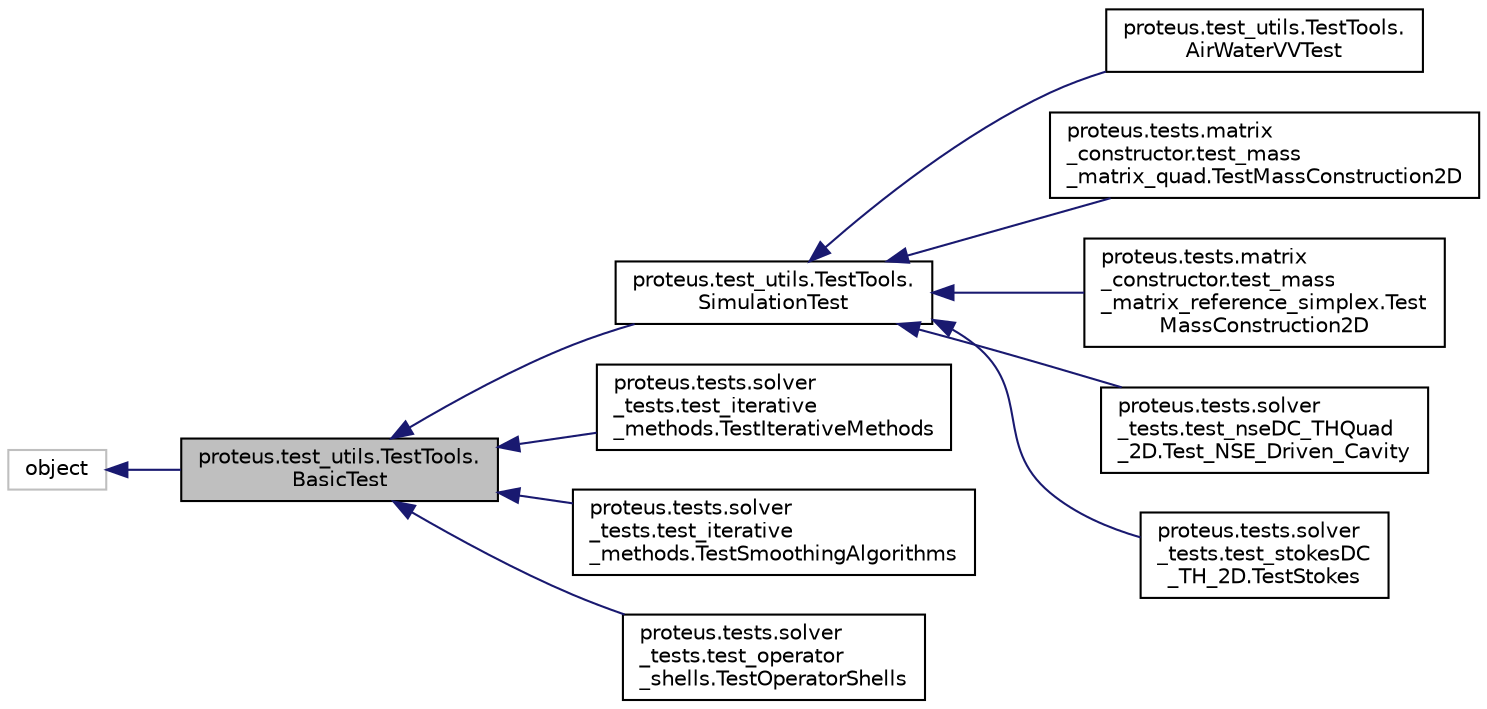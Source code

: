 digraph "proteus.test_utils.TestTools.BasicTest"
{
 // LATEX_PDF_SIZE
  edge [fontname="Helvetica",fontsize="10",labelfontname="Helvetica",labelfontsize="10"];
  node [fontname="Helvetica",fontsize="10",shape=record];
  rankdir="LR";
  Node1 [label="proteus.test_utils.TestTools.\lBasicTest",height=0.2,width=0.4,color="black", fillcolor="grey75", style="filled", fontcolor="black",tooltip=" "];
  Node2 -> Node1 [dir="back",color="midnightblue",fontsize="10",style="solid",fontname="Helvetica"];
  Node2 [label="object",height=0.2,width=0.4,color="grey75", fillcolor="white", style="filled",tooltip=" "];
  Node1 -> Node3 [dir="back",color="midnightblue",fontsize="10",style="solid",fontname="Helvetica"];
  Node3 [label="proteus.test_utils.TestTools.\lSimulationTest",height=0.2,width=0.4,color="black", fillcolor="white", style="filled",URL="$d5/df8/classproteus_1_1test__utils_1_1TestTools_1_1SimulationTest.html",tooltip=" "];
  Node3 -> Node4 [dir="back",color="midnightblue",fontsize="10",style="solid",fontname="Helvetica"];
  Node4 [label="proteus.test_utils.TestTools.\lAirWaterVVTest",height=0.2,width=0.4,color="black", fillcolor="white", style="filled",URL="$d0/d13/classproteus_1_1test__utils_1_1TestTools_1_1AirWaterVVTest.html",tooltip=" "];
  Node3 -> Node5 [dir="back",color="midnightblue",fontsize="10",style="solid",fontname="Helvetica"];
  Node5 [label="proteus.tests.matrix\l_constructor.test_mass\l_matrix_quad.TestMassConstruction2D",height=0.2,width=0.4,color="black", fillcolor="white", style="filled",URL="$da/d5c/classproteus_1_1tests_1_1matrix__constructor_1_1test__mass__matrix__quad_1_1TestMassConstruction2D.html",tooltip=" "];
  Node3 -> Node6 [dir="back",color="midnightblue",fontsize="10",style="solid",fontname="Helvetica"];
  Node6 [label="proteus.tests.matrix\l_constructor.test_mass\l_matrix_reference_simplex.Test\lMassConstruction2D",height=0.2,width=0.4,color="black", fillcolor="white", style="filled",URL="$d2/d1b/classproteus_1_1tests_1_1matrix__constructor_1_1test__mass__matrix__reference__simplex_1_1TestMassConstruction2D.html",tooltip=" "];
  Node3 -> Node7 [dir="back",color="midnightblue",fontsize="10",style="solid",fontname="Helvetica"];
  Node7 [label="proteus.tests.solver\l_tests.test_nseDC_THQuad\l_2D.Test_NSE_Driven_Cavity",height=0.2,width=0.4,color="black", fillcolor="white", style="filled",URL="$d9/dbe/classproteus_1_1tests_1_1solver__tests_1_1test__nseDC__THQuad__2D_1_1Test__NSE__Driven__Cavity.html",tooltip=" "];
  Node3 -> Node8 [dir="back",color="midnightblue",fontsize="10",style="solid",fontname="Helvetica"];
  Node8 [label="proteus.tests.solver\l_tests.test_stokesDC\l_TH_2D.TestStokes",height=0.2,width=0.4,color="black", fillcolor="white", style="filled",URL="$da/d13/classproteus_1_1tests_1_1solver__tests_1_1test__stokesDC__TH__2D_1_1TestStokes.html",tooltip=" "];
  Node1 -> Node9 [dir="back",color="midnightblue",fontsize="10",style="solid",fontname="Helvetica"];
  Node9 [label="proteus.tests.solver\l_tests.test_iterative\l_methods.TestIterativeMethods",height=0.2,width=0.4,color="black", fillcolor="white", style="filled",URL="$d8/da4/classproteus_1_1tests_1_1solver__tests_1_1test__iterative__methods_1_1TestIterativeMethods.html",tooltip=" "];
  Node1 -> Node10 [dir="back",color="midnightblue",fontsize="10",style="solid",fontname="Helvetica"];
  Node10 [label="proteus.tests.solver\l_tests.test_iterative\l_methods.TestSmoothingAlgorithms",height=0.2,width=0.4,color="black", fillcolor="white", style="filled",URL="$d5/dd1/classproteus_1_1tests_1_1solver__tests_1_1test__iterative__methods_1_1TestSmoothingAlgorithms.html",tooltip=" "];
  Node1 -> Node11 [dir="back",color="midnightblue",fontsize="10",style="solid",fontname="Helvetica"];
  Node11 [label="proteus.tests.solver\l_tests.test_operator\l_shells.TestOperatorShells",height=0.2,width=0.4,color="black", fillcolor="white", style="filled",URL="$d5/d59/classproteus_1_1tests_1_1solver__tests_1_1test__operator__shells_1_1TestOperatorShells.html",tooltip=" "];
}

